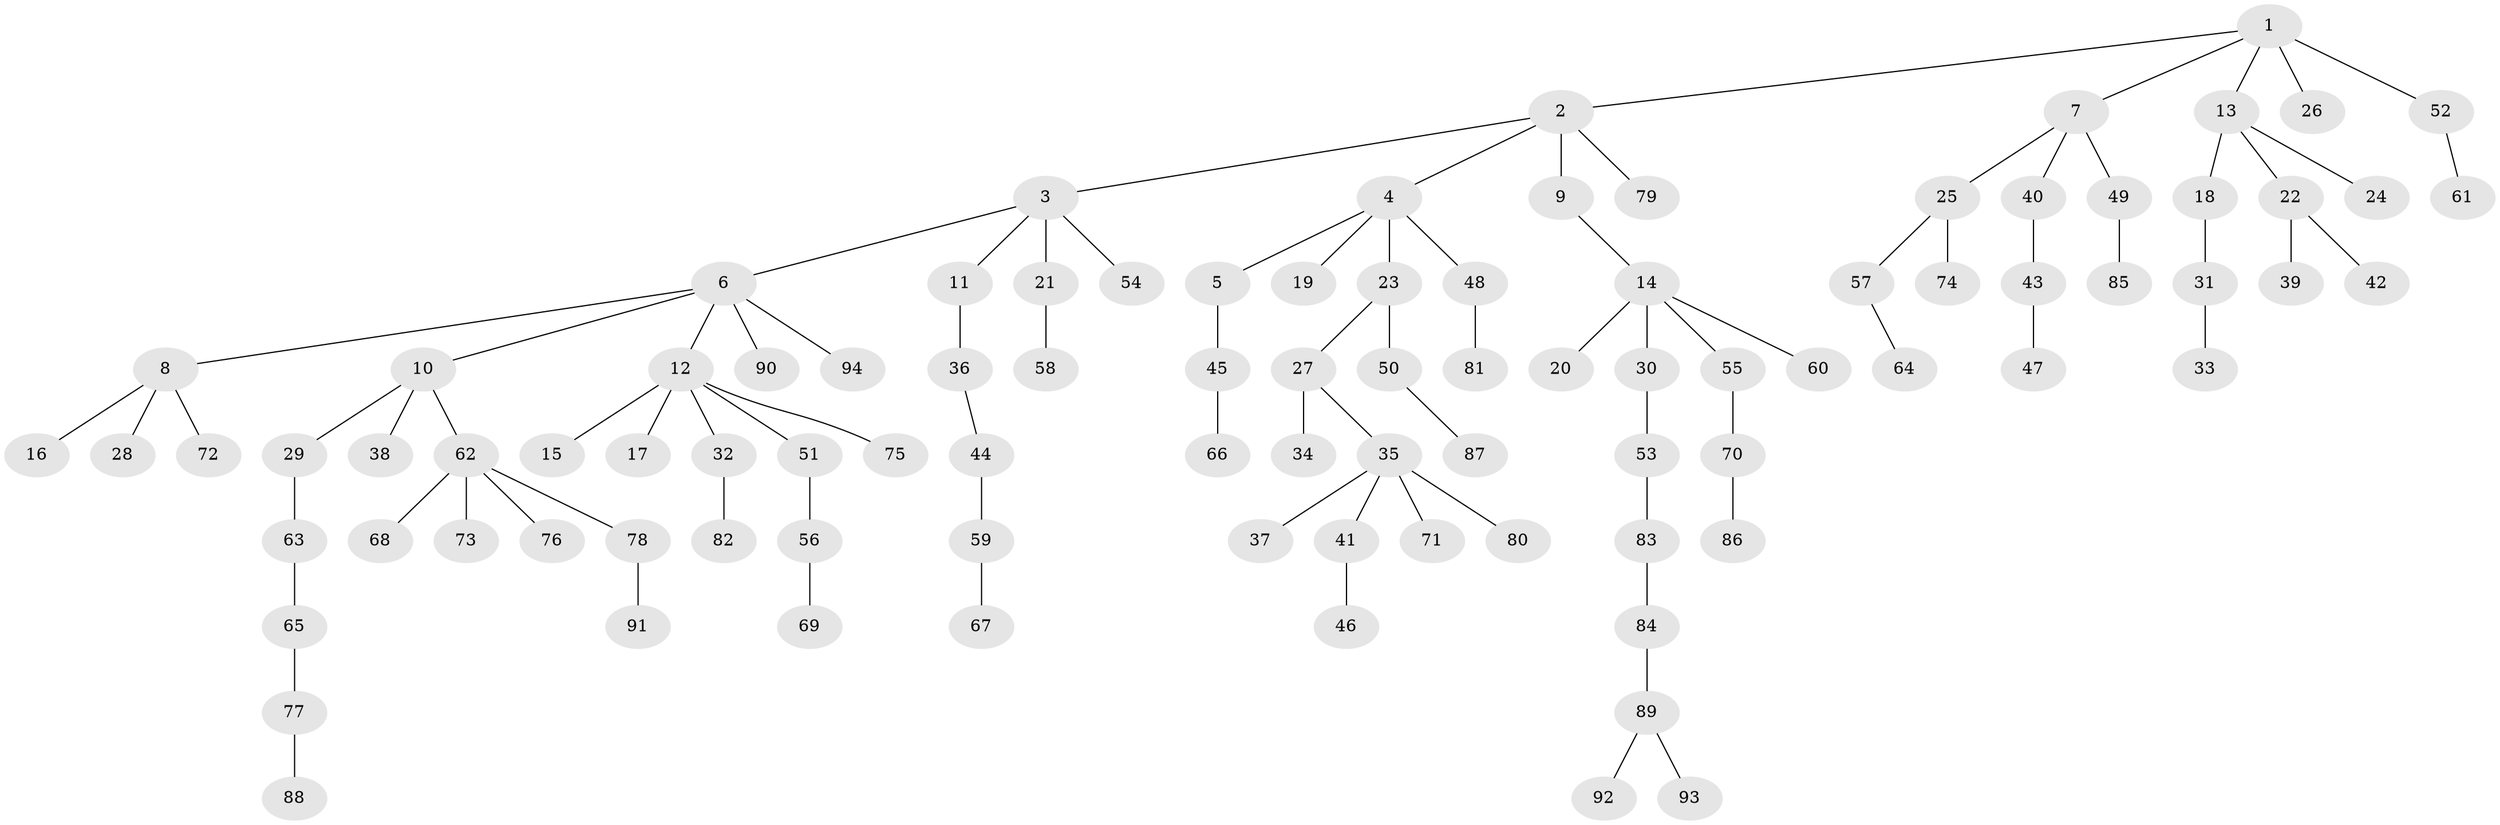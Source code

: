 // original degree distribution, {5: 0.045454545454545456, 6: 0.030303030303030304, 2: 0.24242424242424243, 7: 0.015151515151515152, 4: 0.030303030303030304, 3: 0.11363636363636363, 1: 0.5227272727272727}
// Generated by graph-tools (version 1.1) at 2025/51/03/04/25 22:51:35]
// undirected, 94 vertices, 93 edges
graph export_dot {
  node [color=gray90,style=filled];
  1;
  2;
  3;
  4;
  5;
  6;
  7;
  8;
  9;
  10;
  11;
  12;
  13;
  14;
  15;
  16;
  17;
  18;
  19;
  20;
  21;
  22;
  23;
  24;
  25;
  26;
  27;
  28;
  29;
  30;
  31;
  32;
  33;
  34;
  35;
  36;
  37;
  38;
  39;
  40;
  41;
  42;
  43;
  44;
  45;
  46;
  47;
  48;
  49;
  50;
  51;
  52;
  53;
  54;
  55;
  56;
  57;
  58;
  59;
  60;
  61;
  62;
  63;
  64;
  65;
  66;
  67;
  68;
  69;
  70;
  71;
  72;
  73;
  74;
  75;
  76;
  77;
  78;
  79;
  80;
  81;
  82;
  83;
  84;
  85;
  86;
  87;
  88;
  89;
  90;
  91;
  92;
  93;
  94;
  1 -- 2 [weight=1.0];
  1 -- 7 [weight=1.0];
  1 -- 13 [weight=1.0];
  1 -- 26 [weight=2.0];
  1 -- 52 [weight=1.0];
  2 -- 3 [weight=1.0];
  2 -- 4 [weight=1.0];
  2 -- 9 [weight=1.0];
  2 -- 79 [weight=1.0];
  3 -- 6 [weight=1.0];
  3 -- 11 [weight=1.0];
  3 -- 21 [weight=1.0];
  3 -- 54 [weight=1.0];
  4 -- 5 [weight=1.0];
  4 -- 19 [weight=1.0];
  4 -- 23 [weight=1.0];
  4 -- 48 [weight=1.0];
  5 -- 45 [weight=1.0];
  6 -- 8 [weight=1.0];
  6 -- 10 [weight=1.0];
  6 -- 12 [weight=1.0];
  6 -- 90 [weight=1.0];
  6 -- 94 [weight=1.0];
  7 -- 25 [weight=1.0];
  7 -- 40 [weight=1.0];
  7 -- 49 [weight=1.0];
  8 -- 16 [weight=1.0];
  8 -- 28 [weight=1.0];
  8 -- 72 [weight=1.0];
  9 -- 14 [weight=1.0];
  10 -- 29 [weight=1.0];
  10 -- 38 [weight=1.0];
  10 -- 62 [weight=1.0];
  11 -- 36 [weight=1.0];
  12 -- 15 [weight=1.0];
  12 -- 17 [weight=1.0];
  12 -- 32 [weight=1.0];
  12 -- 51 [weight=1.0];
  12 -- 75 [weight=1.0];
  13 -- 18 [weight=1.0];
  13 -- 22 [weight=1.0];
  13 -- 24 [weight=1.0];
  14 -- 20 [weight=1.0];
  14 -- 30 [weight=1.0];
  14 -- 55 [weight=1.0];
  14 -- 60 [weight=1.0];
  18 -- 31 [weight=1.0];
  21 -- 58 [weight=1.0];
  22 -- 39 [weight=1.0];
  22 -- 42 [weight=1.0];
  23 -- 27 [weight=1.0];
  23 -- 50 [weight=1.0];
  25 -- 57 [weight=1.0];
  25 -- 74 [weight=1.0];
  27 -- 34 [weight=1.0];
  27 -- 35 [weight=1.0];
  29 -- 63 [weight=1.0];
  30 -- 53 [weight=1.0];
  31 -- 33 [weight=1.0];
  32 -- 82 [weight=1.0];
  35 -- 37 [weight=1.0];
  35 -- 41 [weight=1.0];
  35 -- 71 [weight=1.0];
  35 -- 80 [weight=1.0];
  36 -- 44 [weight=1.0];
  40 -- 43 [weight=1.0];
  41 -- 46 [weight=1.0];
  43 -- 47 [weight=1.0];
  44 -- 59 [weight=1.0];
  45 -- 66 [weight=1.0];
  48 -- 81 [weight=1.0];
  49 -- 85 [weight=1.0];
  50 -- 87 [weight=1.0];
  51 -- 56 [weight=1.0];
  52 -- 61 [weight=1.0];
  53 -- 83 [weight=1.0];
  55 -- 70 [weight=1.0];
  56 -- 69 [weight=1.0];
  57 -- 64 [weight=1.0];
  59 -- 67 [weight=1.0];
  62 -- 68 [weight=1.0];
  62 -- 73 [weight=1.0];
  62 -- 76 [weight=1.0];
  62 -- 78 [weight=1.0];
  63 -- 65 [weight=1.0];
  65 -- 77 [weight=1.0];
  70 -- 86 [weight=1.0];
  77 -- 88 [weight=1.0];
  78 -- 91 [weight=1.0];
  83 -- 84 [weight=1.0];
  84 -- 89 [weight=1.0];
  89 -- 92 [weight=1.0];
  89 -- 93 [weight=1.0];
}
